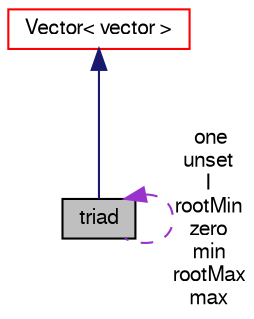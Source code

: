 digraph "triad"
{
  bgcolor="transparent";
  edge [fontname="FreeSans",fontsize="10",labelfontname="FreeSans",labelfontsize="10"];
  node [fontname="FreeSans",fontsize="10",shape=record];
  Node6 [label="triad",height=0.2,width=0.4,color="black", fillcolor="grey75", style="filled", fontcolor="black"];
  Node7 -> Node6 [dir="back",color="midnightblue",fontsize="10",style="solid",fontname="FreeSans"];
  Node7 [label="Vector\< vector \>",height=0.2,width=0.4,color="red",URL="$a28442.html"];
  Node6 -> Node6 [dir="back",color="darkorchid3",fontsize="10",style="dashed",label=" one\nunset\nI\nrootMin\nzero\nmin\nrootMax\nmax" ,fontname="FreeSans"];
}
